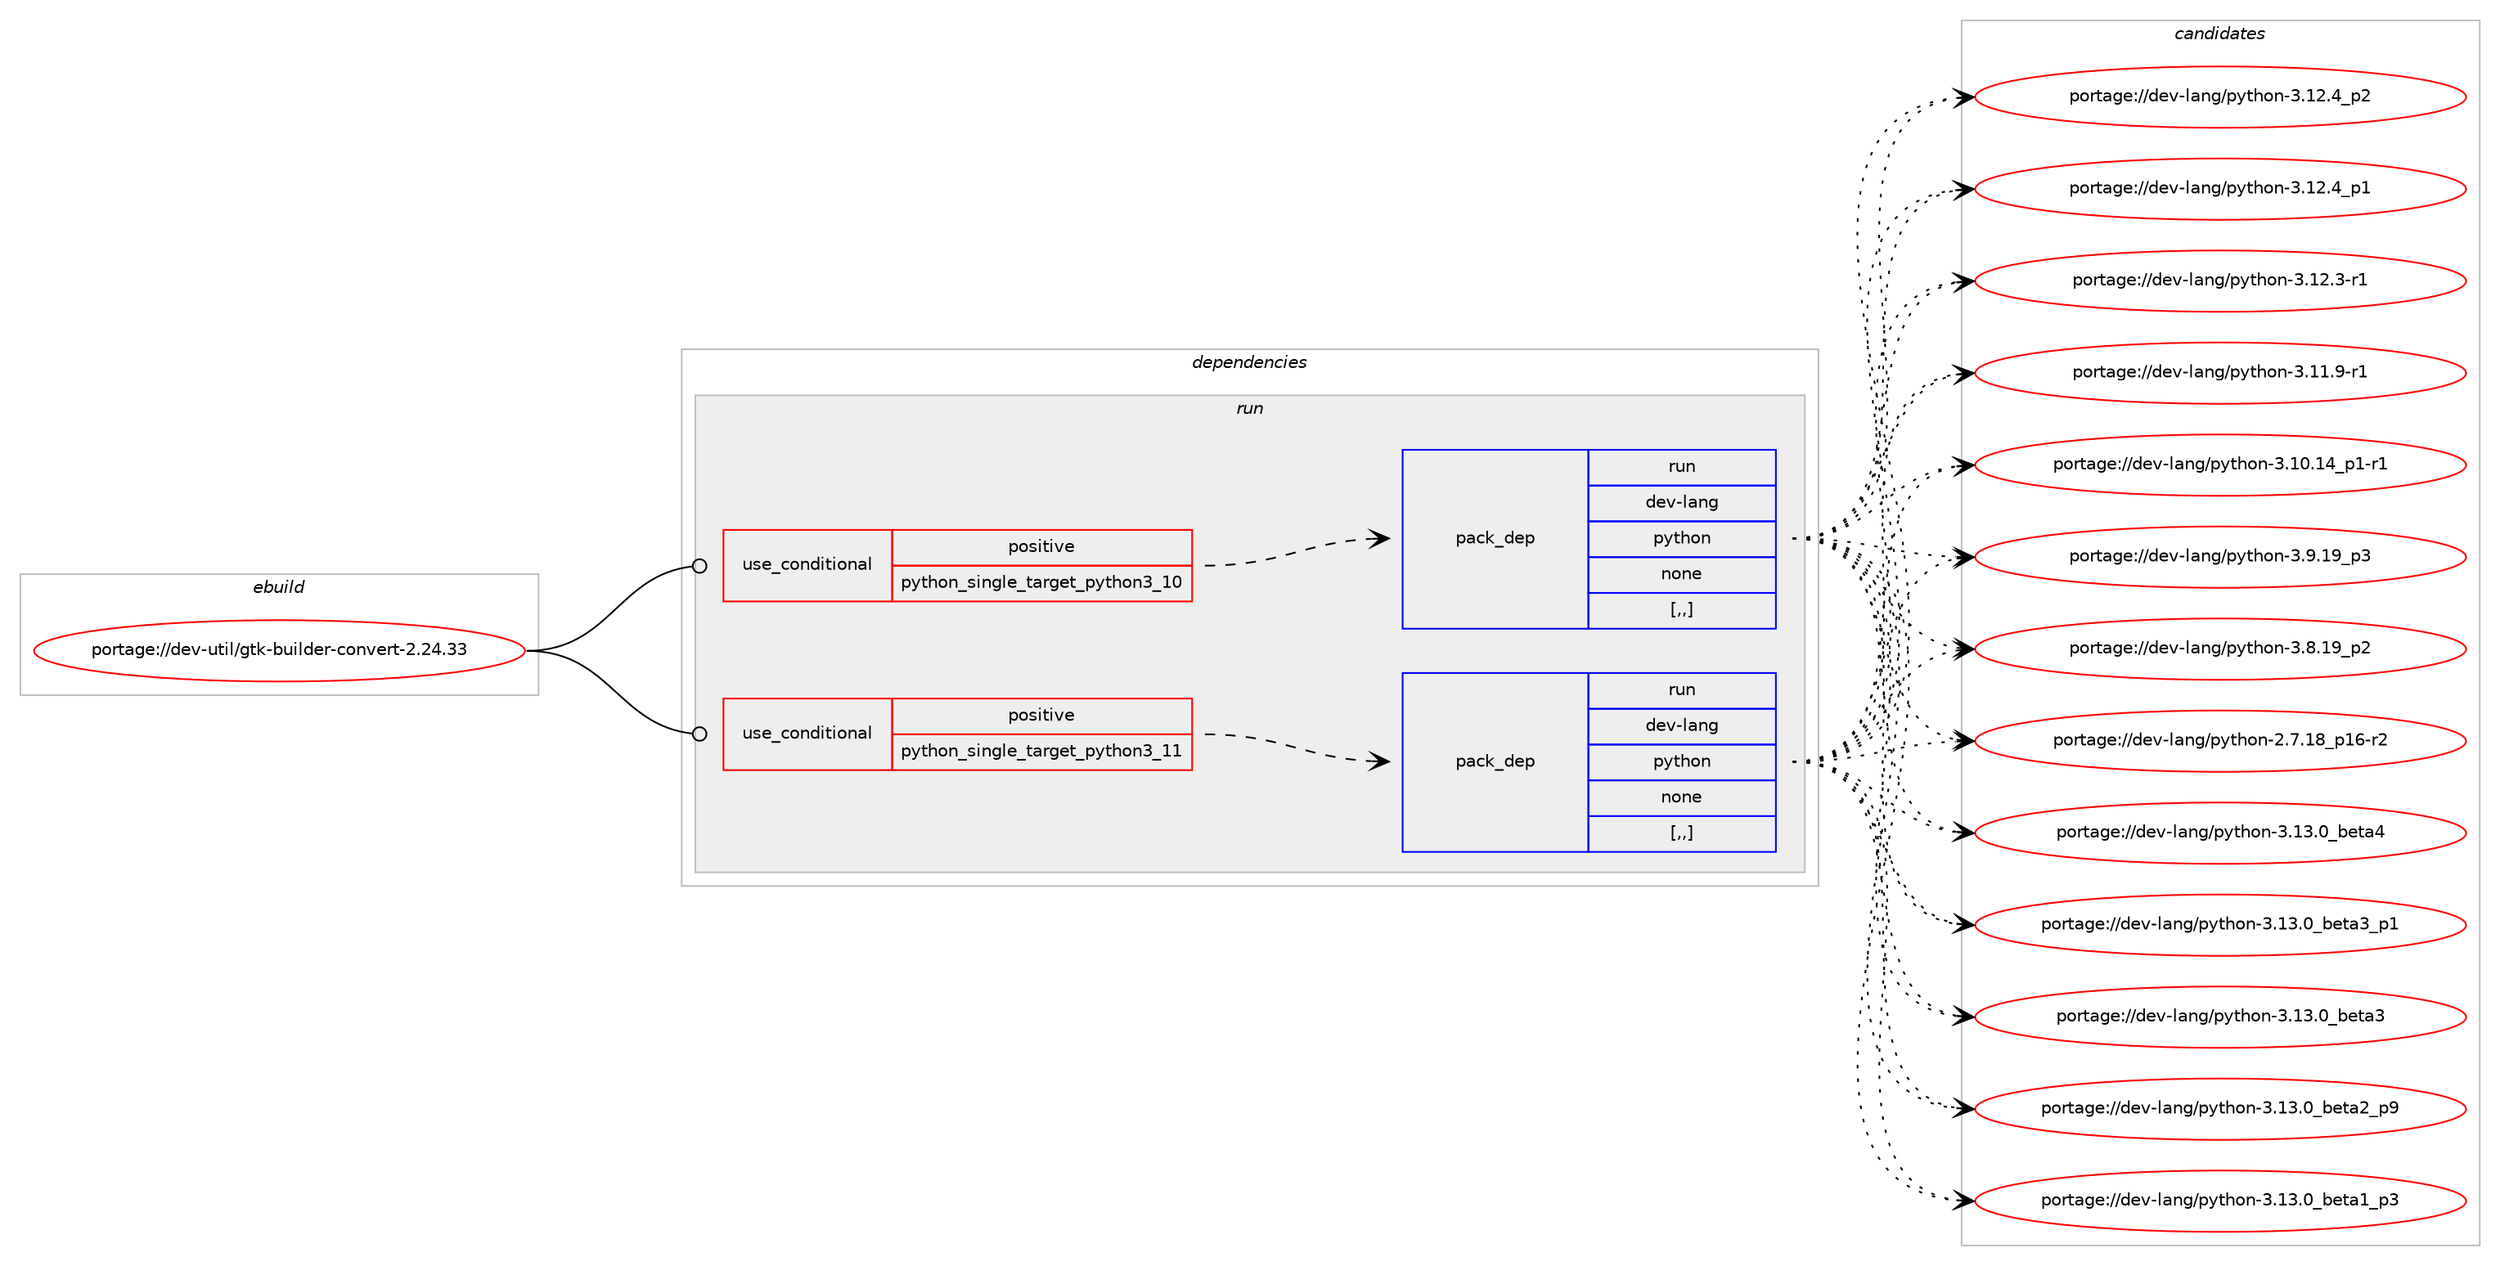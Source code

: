 digraph prolog {

# *************
# Graph options
# *************

newrank=true;
concentrate=true;
compound=true;
graph [rankdir=LR,fontname=Helvetica,fontsize=10,ranksep=1.5];#, ranksep=2.5, nodesep=0.2];
edge  [arrowhead=vee];
node  [fontname=Helvetica,fontsize=10];

# **********
# The ebuild
# **********

subgraph cluster_leftcol {
color=gray;
label=<<i>ebuild</i>>;
id [label="portage://dev-util/gtk-builder-convert-2.24.33", color=red, width=4, href="../dev-util/gtk-builder-convert-2.24.33.svg"];
}

# ****************
# The dependencies
# ****************

subgraph cluster_midcol {
color=gray;
label=<<i>dependencies</i>>;
subgraph cluster_compile {
fillcolor="#eeeeee";
style=filled;
label=<<i>compile</i>>;
}
subgraph cluster_compileandrun {
fillcolor="#eeeeee";
style=filled;
label=<<i>compile and run</i>>;
}
subgraph cluster_run {
fillcolor="#eeeeee";
style=filled;
label=<<i>run</i>>;
subgraph cond60609 {
dependency214905 [label=<<TABLE BORDER="0" CELLBORDER="1" CELLSPACING="0" CELLPADDING="4"><TR><TD ROWSPAN="3" CELLPADDING="10">use_conditional</TD></TR><TR><TD>positive</TD></TR><TR><TD>python_single_target_python3_10</TD></TR></TABLE>>, shape=none, color=red];
subgraph pack152887 {
dependency214906 [label=<<TABLE BORDER="0" CELLBORDER="1" CELLSPACING="0" CELLPADDING="4" WIDTH="220"><TR><TD ROWSPAN="6" CELLPADDING="30">pack_dep</TD></TR><TR><TD WIDTH="110">run</TD></TR><TR><TD>dev-lang</TD></TR><TR><TD>python</TD></TR><TR><TD>none</TD></TR><TR><TD>[,,]</TD></TR></TABLE>>, shape=none, color=blue];
}
dependency214905:e -> dependency214906:w [weight=20,style="dashed",arrowhead="vee"];
}
id:e -> dependency214905:w [weight=20,style="solid",arrowhead="odot"];
subgraph cond60610 {
dependency214907 [label=<<TABLE BORDER="0" CELLBORDER="1" CELLSPACING="0" CELLPADDING="4"><TR><TD ROWSPAN="3" CELLPADDING="10">use_conditional</TD></TR><TR><TD>positive</TD></TR><TR><TD>python_single_target_python3_11</TD></TR></TABLE>>, shape=none, color=red];
subgraph pack152888 {
dependency214908 [label=<<TABLE BORDER="0" CELLBORDER="1" CELLSPACING="0" CELLPADDING="4" WIDTH="220"><TR><TD ROWSPAN="6" CELLPADDING="30">pack_dep</TD></TR><TR><TD WIDTH="110">run</TD></TR><TR><TD>dev-lang</TD></TR><TR><TD>python</TD></TR><TR><TD>none</TD></TR><TR><TD>[,,]</TD></TR></TABLE>>, shape=none, color=blue];
}
dependency214907:e -> dependency214908:w [weight=20,style="dashed",arrowhead="vee"];
}
id:e -> dependency214907:w [weight=20,style="solid",arrowhead="odot"];
}
}

# **************
# The candidates
# **************

subgraph cluster_choices {
rank=same;
color=gray;
label=<<i>candidates</i>>;

subgraph choice152887 {
color=black;
nodesep=1;
choice1001011184510897110103471121211161041111104551464951464895981011169752 [label="portage://dev-lang/python-3.13.0_beta4", color=red, width=4,href="../dev-lang/python-3.13.0_beta4.svg"];
choice10010111845108971101034711212111610411111045514649514648959810111697519511249 [label="portage://dev-lang/python-3.13.0_beta3_p1", color=red, width=4,href="../dev-lang/python-3.13.0_beta3_p1.svg"];
choice1001011184510897110103471121211161041111104551464951464895981011169751 [label="portage://dev-lang/python-3.13.0_beta3", color=red, width=4,href="../dev-lang/python-3.13.0_beta3.svg"];
choice10010111845108971101034711212111610411111045514649514648959810111697509511257 [label="portage://dev-lang/python-3.13.0_beta2_p9", color=red, width=4,href="../dev-lang/python-3.13.0_beta2_p9.svg"];
choice10010111845108971101034711212111610411111045514649514648959810111697499511251 [label="portage://dev-lang/python-3.13.0_beta1_p3", color=red, width=4,href="../dev-lang/python-3.13.0_beta1_p3.svg"];
choice100101118451089711010347112121116104111110455146495046529511250 [label="portage://dev-lang/python-3.12.4_p2", color=red, width=4,href="../dev-lang/python-3.12.4_p2.svg"];
choice100101118451089711010347112121116104111110455146495046529511249 [label="portage://dev-lang/python-3.12.4_p1", color=red, width=4,href="../dev-lang/python-3.12.4_p1.svg"];
choice100101118451089711010347112121116104111110455146495046514511449 [label="portage://dev-lang/python-3.12.3-r1", color=red, width=4,href="../dev-lang/python-3.12.3-r1.svg"];
choice100101118451089711010347112121116104111110455146494946574511449 [label="portage://dev-lang/python-3.11.9-r1", color=red, width=4,href="../dev-lang/python-3.11.9-r1.svg"];
choice100101118451089711010347112121116104111110455146494846495295112494511449 [label="portage://dev-lang/python-3.10.14_p1-r1", color=red, width=4,href="../dev-lang/python-3.10.14_p1-r1.svg"];
choice100101118451089711010347112121116104111110455146574649579511251 [label="portage://dev-lang/python-3.9.19_p3", color=red, width=4,href="../dev-lang/python-3.9.19_p3.svg"];
choice100101118451089711010347112121116104111110455146564649579511250 [label="portage://dev-lang/python-3.8.19_p2", color=red, width=4,href="../dev-lang/python-3.8.19_p2.svg"];
choice100101118451089711010347112121116104111110455046554649569511249544511450 [label="portage://dev-lang/python-2.7.18_p16-r2", color=red, width=4,href="../dev-lang/python-2.7.18_p16-r2.svg"];
dependency214906:e -> choice1001011184510897110103471121211161041111104551464951464895981011169752:w [style=dotted,weight="100"];
dependency214906:e -> choice10010111845108971101034711212111610411111045514649514648959810111697519511249:w [style=dotted,weight="100"];
dependency214906:e -> choice1001011184510897110103471121211161041111104551464951464895981011169751:w [style=dotted,weight="100"];
dependency214906:e -> choice10010111845108971101034711212111610411111045514649514648959810111697509511257:w [style=dotted,weight="100"];
dependency214906:e -> choice10010111845108971101034711212111610411111045514649514648959810111697499511251:w [style=dotted,weight="100"];
dependency214906:e -> choice100101118451089711010347112121116104111110455146495046529511250:w [style=dotted,weight="100"];
dependency214906:e -> choice100101118451089711010347112121116104111110455146495046529511249:w [style=dotted,weight="100"];
dependency214906:e -> choice100101118451089711010347112121116104111110455146495046514511449:w [style=dotted,weight="100"];
dependency214906:e -> choice100101118451089711010347112121116104111110455146494946574511449:w [style=dotted,weight="100"];
dependency214906:e -> choice100101118451089711010347112121116104111110455146494846495295112494511449:w [style=dotted,weight="100"];
dependency214906:e -> choice100101118451089711010347112121116104111110455146574649579511251:w [style=dotted,weight="100"];
dependency214906:e -> choice100101118451089711010347112121116104111110455146564649579511250:w [style=dotted,weight="100"];
dependency214906:e -> choice100101118451089711010347112121116104111110455046554649569511249544511450:w [style=dotted,weight="100"];
}
subgraph choice152888 {
color=black;
nodesep=1;
choice1001011184510897110103471121211161041111104551464951464895981011169752 [label="portage://dev-lang/python-3.13.0_beta4", color=red, width=4,href="../dev-lang/python-3.13.0_beta4.svg"];
choice10010111845108971101034711212111610411111045514649514648959810111697519511249 [label="portage://dev-lang/python-3.13.0_beta3_p1", color=red, width=4,href="../dev-lang/python-3.13.0_beta3_p1.svg"];
choice1001011184510897110103471121211161041111104551464951464895981011169751 [label="portage://dev-lang/python-3.13.0_beta3", color=red, width=4,href="../dev-lang/python-3.13.0_beta3.svg"];
choice10010111845108971101034711212111610411111045514649514648959810111697509511257 [label="portage://dev-lang/python-3.13.0_beta2_p9", color=red, width=4,href="../dev-lang/python-3.13.0_beta2_p9.svg"];
choice10010111845108971101034711212111610411111045514649514648959810111697499511251 [label="portage://dev-lang/python-3.13.0_beta1_p3", color=red, width=4,href="../dev-lang/python-3.13.0_beta1_p3.svg"];
choice100101118451089711010347112121116104111110455146495046529511250 [label="portage://dev-lang/python-3.12.4_p2", color=red, width=4,href="../dev-lang/python-3.12.4_p2.svg"];
choice100101118451089711010347112121116104111110455146495046529511249 [label="portage://dev-lang/python-3.12.4_p1", color=red, width=4,href="../dev-lang/python-3.12.4_p1.svg"];
choice100101118451089711010347112121116104111110455146495046514511449 [label="portage://dev-lang/python-3.12.3-r1", color=red, width=4,href="../dev-lang/python-3.12.3-r1.svg"];
choice100101118451089711010347112121116104111110455146494946574511449 [label="portage://dev-lang/python-3.11.9-r1", color=red, width=4,href="../dev-lang/python-3.11.9-r1.svg"];
choice100101118451089711010347112121116104111110455146494846495295112494511449 [label="portage://dev-lang/python-3.10.14_p1-r1", color=red, width=4,href="../dev-lang/python-3.10.14_p1-r1.svg"];
choice100101118451089711010347112121116104111110455146574649579511251 [label="portage://dev-lang/python-3.9.19_p3", color=red, width=4,href="../dev-lang/python-3.9.19_p3.svg"];
choice100101118451089711010347112121116104111110455146564649579511250 [label="portage://dev-lang/python-3.8.19_p2", color=red, width=4,href="../dev-lang/python-3.8.19_p2.svg"];
choice100101118451089711010347112121116104111110455046554649569511249544511450 [label="portage://dev-lang/python-2.7.18_p16-r2", color=red, width=4,href="../dev-lang/python-2.7.18_p16-r2.svg"];
dependency214908:e -> choice1001011184510897110103471121211161041111104551464951464895981011169752:w [style=dotted,weight="100"];
dependency214908:e -> choice10010111845108971101034711212111610411111045514649514648959810111697519511249:w [style=dotted,weight="100"];
dependency214908:e -> choice1001011184510897110103471121211161041111104551464951464895981011169751:w [style=dotted,weight="100"];
dependency214908:e -> choice10010111845108971101034711212111610411111045514649514648959810111697509511257:w [style=dotted,weight="100"];
dependency214908:e -> choice10010111845108971101034711212111610411111045514649514648959810111697499511251:w [style=dotted,weight="100"];
dependency214908:e -> choice100101118451089711010347112121116104111110455146495046529511250:w [style=dotted,weight="100"];
dependency214908:e -> choice100101118451089711010347112121116104111110455146495046529511249:w [style=dotted,weight="100"];
dependency214908:e -> choice100101118451089711010347112121116104111110455146495046514511449:w [style=dotted,weight="100"];
dependency214908:e -> choice100101118451089711010347112121116104111110455146494946574511449:w [style=dotted,weight="100"];
dependency214908:e -> choice100101118451089711010347112121116104111110455146494846495295112494511449:w [style=dotted,weight="100"];
dependency214908:e -> choice100101118451089711010347112121116104111110455146574649579511251:w [style=dotted,weight="100"];
dependency214908:e -> choice100101118451089711010347112121116104111110455146564649579511250:w [style=dotted,weight="100"];
dependency214908:e -> choice100101118451089711010347112121116104111110455046554649569511249544511450:w [style=dotted,weight="100"];
}
}

}
